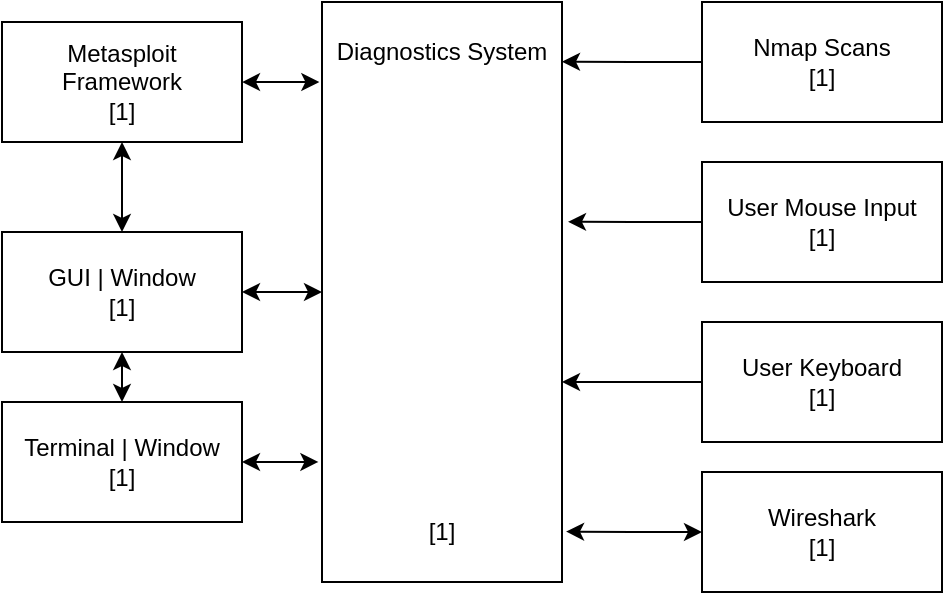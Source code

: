 <mxfile version="16.6.3" type="github">
  <diagram id="LipWoMcsIwq3YP5Hp9NV" name="Page-1">
    <mxGraphModel dx="789" dy="432" grid="1" gridSize="10" guides="1" tooltips="1" connect="1" arrows="1" fold="1" page="1" pageScale="1" pageWidth="1200" pageHeight="1600" math="0" shadow="0">
      <root>
        <mxCell id="0" />
        <mxCell id="1" parent="0" />
        <mxCell id="C5y67MX3-w62KpXTC8zJ-1" value="" style="rounded=0;whiteSpace=wrap;html=1;" vertex="1" parent="1">
          <mxGeometry x="560" y="240" width="120" height="290" as="geometry" />
        </mxCell>
        <mxCell id="C5y67MX3-w62KpXTC8zJ-2" value="Diagnostics System" style="text;html=1;strokeColor=none;fillColor=none;align=center;verticalAlign=middle;whiteSpace=wrap;rounded=0;" vertex="1" parent="1">
          <mxGeometry x="565" y="250" width="110" height="30" as="geometry" />
        </mxCell>
        <mxCell id="C5y67MX3-w62KpXTC8zJ-6" style="edgeStyle=orthogonalEdgeStyle;rounded=0;orthogonalLoop=1;jettySize=auto;html=1;entryX=1;entryY=0.103;entryDx=0;entryDy=0;entryPerimeter=0;" edge="1" parent="1" source="C5y67MX3-w62KpXTC8zJ-3" target="C5y67MX3-w62KpXTC8zJ-1">
          <mxGeometry relative="1" as="geometry" />
        </mxCell>
        <mxCell id="C5y67MX3-w62KpXTC8zJ-3" value="Nmap Scans&lt;br&gt;[1]" style="rounded=0;whiteSpace=wrap;html=1;" vertex="1" parent="1">
          <mxGeometry x="750" y="240" width="120" height="60" as="geometry" />
        </mxCell>
        <mxCell id="C5y67MX3-w62KpXTC8zJ-7" style="edgeStyle=orthogonalEdgeStyle;rounded=0;orthogonalLoop=1;jettySize=auto;html=1;entryX=1.025;entryY=0.379;entryDx=0;entryDy=0;entryPerimeter=0;" edge="1" parent="1" source="C5y67MX3-w62KpXTC8zJ-4" target="C5y67MX3-w62KpXTC8zJ-1">
          <mxGeometry relative="1" as="geometry" />
        </mxCell>
        <mxCell id="C5y67MX3-w62KpXTC8zJ-4" value="User Mouse Input&lt;br&gt;[1]" style="rounded=0;whiteSpace=wrap;html=1;" vertex="1" parent="1">
          <mxGeometry x="750" y="320" width="120" height="60" as="geometry" />
        </mxCell>
        <mxCell id="C5y67MX3-w62KpXTC8zJ-8" style="edgeStyle=orthogonalEdgeStyle;rounded=0;orthogonalLoop=1;jettySize=auto;html=1;entryX=1;entryY=0.655;entryDx=0;entryDy=0;entryPerimeter=0;" edge="1" parent="1" source="C5y67MX3-w62KpXTC8zJ-5" target="C5y67MX3-w62KpXTC8zJ-1">
          <mxGeometry relative="1" as="geometry" />
        </mxCell>
        <mxCell id="C5y67MX3-w62KpXTC8zJ-5" value="User Keyboard&lt;br&gt;[1]" style="rounded=0;whiteSpace=wrap;html=1;" vertex="1" parent="1">
          <mxGeometry x="750" y="400" width="120" height="60" as="geometry" />
        </mxCell>
        <mxCell id="C5y67MX3-w62KpXTC8zJ-11" style="edgeStyle=orthogonalEdgeStyle;rounded=0;orthogonalLoop=1;jettySize=auto;html=1;entryX=0.5;entryY=0;entryDx=0;entryDy=0;startArrow=classic;startFill=1;" edge="1" parent="1" source="C5y67MX3-w62KpXTC8zJ-9" target="C5y67MX3-w62KpXTC8zJ-10">
          <mxGeometry relative="1" as="geometry" />
        </mxCell>
        <mxCell id="C5y67MX3-w62KpXTC8zJ-12" style="edgeStyle=orthogonalEdgeStyle;rounded=0;orthogonalLoop=1;jettySize=auto;html=1;entryX=-0.011;entryY=0.138;entryDx=0;entryDy=0;entryPerimeter=0;startArrow=classic;startFill=1;" edge="1" parent="1" source="C5y67MX3-w62KpXTC8zJ-9" target="C5y67MX3-w62KpXTC8zJ-1">
          <mxGeometry relative="1" as="geometry" />
        </mxCell>
        <mxCell id="C5y67MX3-w62KpXTC8zJ-9" value="Metasploit Framework&lt;br&gt;[1]" style="rounded=0;whiteSpace=wrap;html=1;" vertex="1" parent="1">
          <mxGeometry x="400" y="250" width="120" height="60" as="geometry" />
        </mxCell>
        <mxCell id="C5y67MX3-w62KpXTC8zJ-13" style="edgeStyle=orthogonalEdgeStyle;rounded=0;orthogonalLoop=1;jettySize=auto;html=1;entryX=0;entryY=0.5;entryDx=0;entryDy=0;startArrow=classic;startFill=1;" edge="1" parent="1" source="C5y67MX3-w62KpXTC8zJ-10" target="C5y67MX3-w62KpXTC8zJ-1">
          <mxGeometry relative="1" as="geometry" />
        </mxCell>
        <mxCell id="C5y67MX3-w62KpXTC8zJ-16" style="edgeStyle=orthogonalEdgeStyle;rounded=0;orthogonalLoop=1;jettySize=auto;html=1;entryX=0.5;entryY=0;entryDx=0;entryDy=0;startArrow=classic;startFill=1;" edge="1" parent="1" source="C5y67MX3-w62KpXTC8zJ-10" target="C5y67MX3-w62KpXTC8zJ-15">
          <mxGeometry relative="1" as="geometry" />
        </mxCell>
        <mxCell id="C5y67MX3-w62KpXTC8zJ-10" value="GUI | Window&lt;br&gt;[1]" style="rounded=0;whiteSpace=wrap;html=1;" vertex="1" parent="1">
          <mxGeometry x="400" y="355" width="120" height="60" as="geometry" />
        </mxCell>
        <mxCell id="C5y67MX3-w62KpXTC8zJ-14" value="[1]" style="text;html=1;strokeColor=none;fillColor=none;align=center;verticalAlign=middle;whiteSpace=wrap;rounded=0;" vertex="1" parent="1">
          <mxGeometry x="565" y="490" width="110" height="30" as="geometry" />
        </mxCell>
        <mxCell id="C5y67MX3-w62KpXTC8zJ-18" style="edgeStyle=orthogonalEdgeStyle;rounded=0;orthogonalLoop=1;jettySize=auto;html=1;entryX=-0.015;entryY=0.793;entryDx=0;entryDy=0;entryPerimeter=0;startArrow=classic;startFill=1;" edge="1" parent="1" source="C5y67MX3-w62KpXTC8zJ-15" target="C5y67MX3-w62KpXTC8zJ-1">
          <mxGeometry relative="1" as="geometry" />
        </mxCell>
        <mxCell id="C5y67MX3-w62KpXTC8zJ-15" value="Terminal | Window&lt;br&gt;[1]" style="rounded=0;whiteSpace=wrap;html=1;" vertex="1" parent="1">
          <mxGeometry x="400" y="440" width="120" height="60" as="geometry" />
        </mxCell>
        <mxCell id="C5y67MX3-w62KpXTC8zJ-20" style="edgeStyle=orthogonalEdgeStyle;rounded=0;orthogonalLoop=1;jettySize=auto;html=1;entryX=1.017;entryY=0.913;entryDx=0;entryDy=0;entryPerimeter=0;startArrow=classic;startFill=1;" edge="1" parent="1" source="C5y67MX3-w62KpXTC8zJ-19" target="C5y67MX3-w62KpXTC8zJ-1">
          <mxGeometry relative="1" as="geometry" />
        </mxCell>
        <mxCell id="C5y67MX3-w62KpXTC8zJ-19" value="Wireshark&lt;br&gt;[1]" style="rounded=0;whiteSpace=wrap;html=1;" vertex="1" parent="1">
          <mxGeometry x="750" y="475" width="120" height="60" as="geometry" />
        </mxCell>
      </root>
    </mxGraphModel>
  </diagram>
</mxfile>
